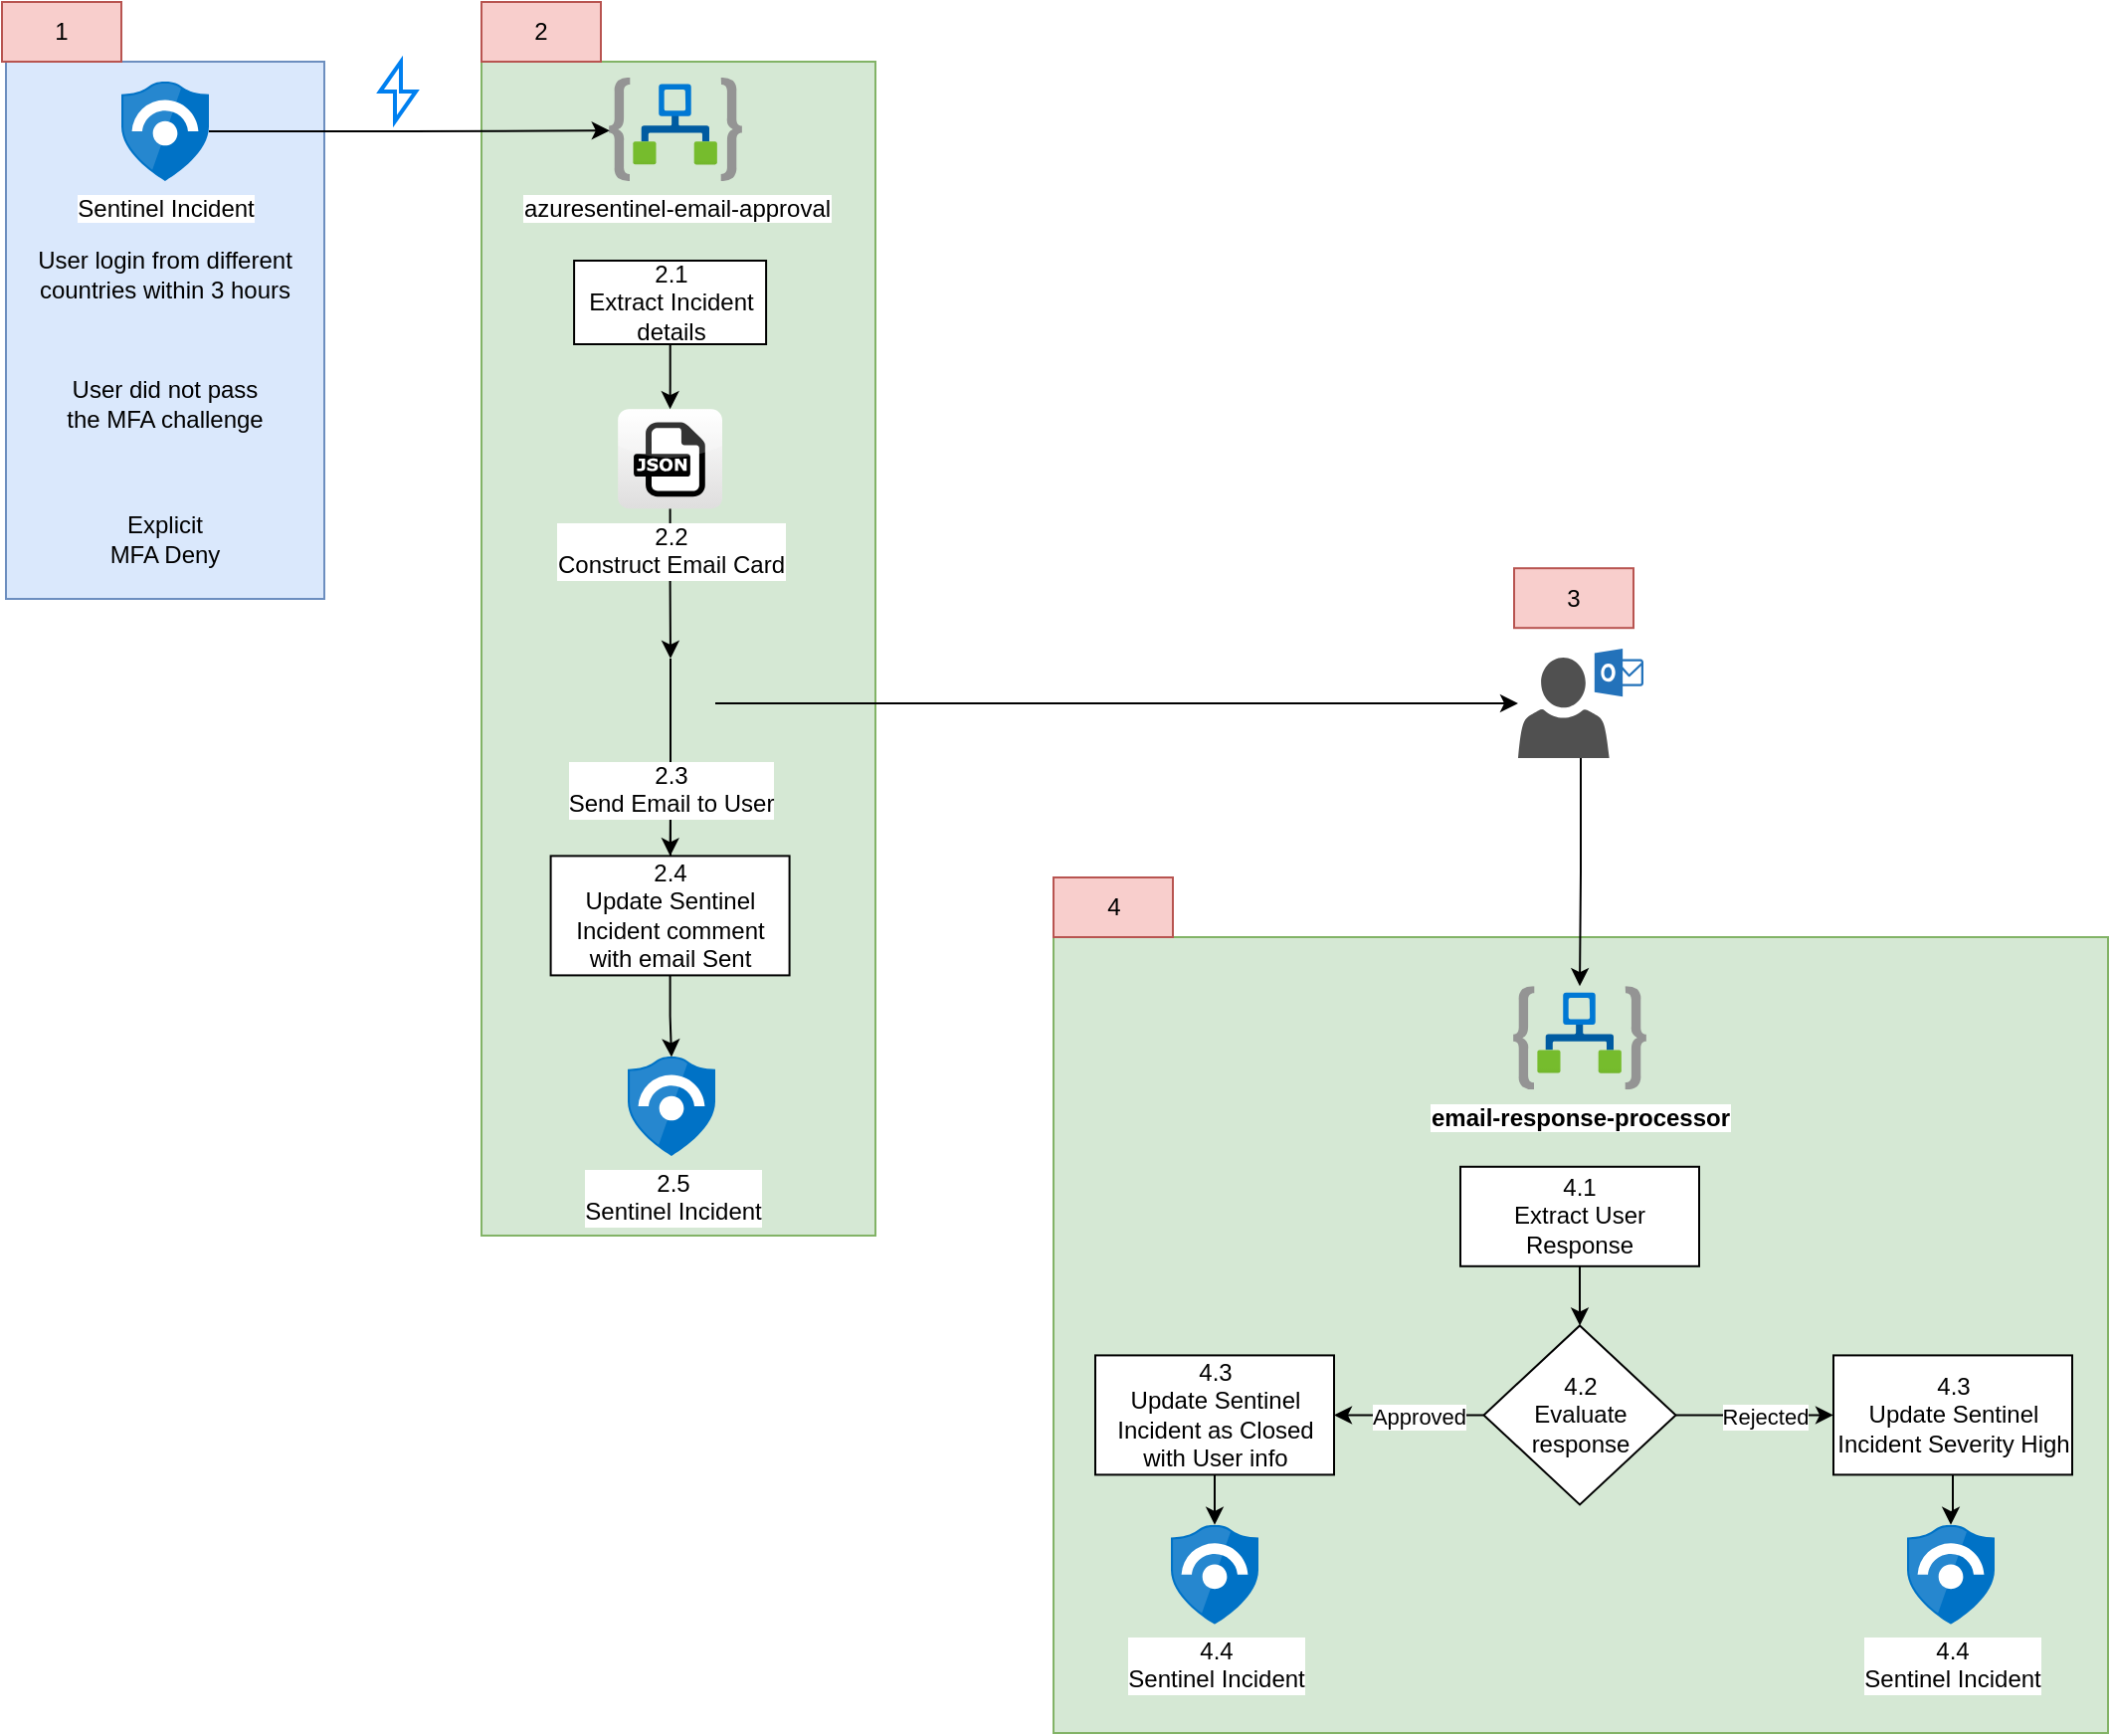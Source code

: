 <mxfile version="15.8.6" type="github">
  <diagram id="BfFZ1IgrDTQRf0SJ3uBB" name="Page-1">
    <mxGraphModel dx="1038" dy="578" grid="1" gridSize="10" guides="1" tooltips="1" connect="1" arrows="1" fold="1" page="1" pageScale="1" pageWidth="850" pageHeight="1100" math="0" shadow="0">
      <root>
        <mxCell id="0" />
        <mxCell id="1" parent="0" />
        <mxCell id="VqWvkuDyF6hwRgads5Bz-33" value="" style="rounded=0;whiteSpace=wrap;html=1;fillColor=#d5e8d4;strokeColor=#82b366;" parent="1" vertex="1">
          <mxGeometry x="718.5" y="470" width="530" height="400" as="geometry" />
        </mxCell>
        <mxCell id="VqWvkuDyF6hwRgads5Bz-24" value="" style="rounded=0;whiteSpace=wrap;html=1;fillColor=#d5e8d4;strokeColor=#82b366;" parent="1" vertex="1">
          <mxGeometry x="431" y="30" width="198" height="590" as="geometry" />
        </mxCell>
        <mxCell id="VqWvkuDyF6hwRgads5Bz-7" value="" style="whiteSpace=wrap;html=1;fillColor=#dae8fc;strokeColor=#6c8ebf;" parent="1" vertex="1">
          <mxGeometry x="192" y="30" width="160" height="270" as="geometry" />
        </mxCell>
        <mxCell id="hbB-L0_1OT1uoQb4G8U5-1" value="azuresentinel-email-approval" style="aspect=fixed;html=1;points=[];align=center;image;fontSize=12;image=img/lib/azure2/integration/Logic_Apps.svg;" parent="1" vertex="1">
          <mxGeometry x="495" y="38.0" width="67" height="52" as="geometry" />
        </mxCell>
        <mxCell id="VqWvkuDyF6hwRgads5Bz-27" style="edgeStyle=orthogonalEdgeStyle;rounded=0;orthogonalLoop=1;jettySize=auto;html=1;entryX=0.5;entryY=0;entryDx=0;entryDy=0;" parent="1" source="hbB-L0_1OT1uoQb4G8U5-2" target="VqWvkuDyF6hwRgads5Bz-21" edge="1">
          <mxGeometry relative="1" as="geometry" />
        </mxCell>
        <mxCell id="hbB-L0_1OT1uoQb4G8U5-2" value="2.2&lt;br&gt;Construct Email Card" style="dashed=0;outlineConnect=0;html=1;align=center;labelPosition=center;verticalLabelPosition=bottom;verticalAlign=top;shape=mxgraph.webicons.json;gradientColor=#DFDEDE;labelBackgroundColor=default;" parent="1" vertex="1">
          <mxGeometry x="499.6" y="204.6" width="52.4" height="50" as="geometry" />
        </mxCell>
        <mxCell id="hbB-L0_1OT1uoQb4G8U5-12" style="edgeStyle=orthogonalEdgeStyle;rounded=0;orthogonalLoop=1;jettySize=auto;html=1;" parent="1" source="hbB-L0_1OT1uoQb4G8U5-4" target="hbB-L0_1OT1uoQb4G8U5-5" edge="1">
          <mxGeometry relative="1" as="geometry" />
        </mxCell>
        <mxCell id="hbB-L0_1OT1uoQb4G8U5-4" value="" style="sketch=0;pointerEvents=1;shadow=0;dashed=0;html=1;strokeColor=none;fillColor=#505050;labelPosition=center;verticalLabelPosition=bottom;verticalAlign=top;outlineConnect=0;align=center;shape=mxgraph.office.users.outlook_user;" parent="1" vertex="1">
          <mxGeometry x="952" y="325" width="63" height="55" as="geometry" />
        </mxCell>
        <mxCell id="hbB-L0_1OT1uoQb4G8U5-5" value="&lt;b&gt;email-response-processor&lt;/b&gt;" style="aspect=fixed;html=1;points=[];align=center;image;fontSize=12;image=img/lib/azure2/integration/Logic_Apps.svg;" parent="1" vertex="1">
          <mxGeometry x="949.5" y="494.6" width="67" height="52" as="geometry" />
        </mxCell>
        <mxCell id="hbB-L0_1OT1uoQb4G8U5-8" value="4.4&lt;br&gt;Sentinel Incident" style="sketch=0;aspect=fixed;html=1;points=[];align=center;image;fontSize=12;image=img/lib/mscae/Azure_Sentinel.svg;" parent="1" vertex="1">
          <mxGeometry x="777.5" y="765.4" width="44" height="50" as="geometry" />
        </mxCell>
        <mxCell id="VqWvkuDyF6hwRgads5Bz-6" style="edgeStyle=orthogonalEdgeStyle;rounded=0;orthogonalLoop=1;jettySize=auto;html=1;entryX=0.006;entryY=0.512;entryDx=0;entryDy=0;entryPerimeter=0;" parent="1" source="VqWvkuDyF6hwRgads5Bz-1" target="hbB-L0_1OT1uoQb4G8U5-1" edge="1">
          <mxGeometry relative="1" as="geometry" />
        </mxCell>
        <mxCell id="VqWvkuDyF6hwRgads5Bz-1" value="Sentinel Incident" style="sketch=0;aspect=fixed;html=1;points=[];align=center;image;fontSize=12;image=img/lib/mscae/Azure_Sentinel.svg;" parent="1" vertex="1">
          <mxGeometry x="250" y="40.0" width="44" height="50" as="geometry" />
        </mxCell>
        <mxCell id="VqWvkuDyF6hwRgads5Bz-2" value="User login from different countries within 3 hours" style="text;html=1;strokeColor=none;fillColor=none;align=center;verticalAlign=middle;whiteSpace=wrap;rounded=0;" parent="1" vertex="1">
          <mxGeometry x="198" y="121.8" width="148" height="30" as="geometry" />
        </mxCell>
        <mxCell id="VqWvkuDyF6hwRgads5Bz-3" value="User did not pass the MFA challenge" style="text;html=1;strokeColor=none;fillColor=none;align=center;verticalAlign=middle;whiteSpace=wrap;rounded=0;" parent="1" vertex="1">
          <mxGeometry x="218" y="187.0" width="108" height="30" as="geometry" />
        </mxCell>
        <mxCell id="VqWvkuDyF6hwRgads5Bz-4" value="Explicit MFA Deny" style="text;html=1;strokeColor=none;fillColor=none;align=center;verticalAlign=middle;whiteSpace=wrap;rounded=0;" parent="1" vertex="1">
          <mxGeometry x="242" y="254.6" width="60" height="30" as="geometry" />
        </mxCell>
        <mxCell id="VqWvkuDyF6hwRgads5Bz-12" value="" style="edgeStyle=orthogonalEdgeStyle;rounded=0;orthogonalLoop=1;jettySize=auto;exitX=0;exitY=0.5;exitDx=0;exitDy=0;entryX=1;entryY=0.5;entryDx=0;entryDy=0;html=1;" parent="1" source="VqWvkuDyF6hwRgads5Bz-10" target="VqWvkuDyF6hwRgads5Bz-11" edge="1">
          <mxGeometry relative="1" as="geometry" />
        </mxCell>
        <mxCell id="VqWvkuDyF6hwRgads5Bz-18" value="Approved" style="edgeLabel;html=1;align=center;verticalAlign=middle;resizable=0;points=[];" parent="VqWvkuDyF6hwRgads5Bz-12" vertex="1" connectable="0">
          <mxGeometry x="-0.125" y="1" relative="1" as="geometry">
            <mxPoint as="offset" />
          </mxGeometry>
        </mxCell>
        <mxCell id="VqWvkuDyF6hwRgads5Bz-14" style="edgeStyle=orthogonalEdgeStyle;rounded=0;orthogonalLoop=1;jettySize=auto;html=1;entryX=0;entryY=0.5;entryDx=0;entryDy=0;" parent="1" source="VqWvkuDyF6hwRgads5Bz-10" target="VqWvkuDyF6hwRgads5Bz-13" edge="1">
          <mxGeometry relative="1" as="geometry" />
        </mxCell>
        <mxCell id="VqWvkuDyF6hwRgads5Bz-17" value="Rejected" style="edgeLabel;html=1;align=center;verticalAlign=middle;resizable=0;points=[];" parent="VqWvkuDyF6hwRgads5Bz-14" vertex="1" connectable="0">
          <mxGeometry x="0.118" y="-1" relative="1" as="geometry">
            <mxPoint as="offset" />
          </mxGeometry>
        </mxCell>
        <mxCell id="VqWvkuDyF6hwRgads5Bz-10" value="4.2&lt;br&gt;Evaluate response" style="rhombus;whiteSpace=wrap;html=1;" parent="1" vertex="1">
          <mxGeometry x="934.75" y="665.2" width="96.5" height="90" as="geometry" />
        </mxCell>
        <mxCell id="VqWvkuDyF6hwRgads5Bz-37" style="edgeStyle=orthogonalEdgeStyle;rounded=0;orthogonalLoop=1;jettySize=auto;html=1;" parent="1" source="VqWvkuDyF6hwRgads5Bz-11" target="hbB-L0_1OT1uoQb4G8U5-8" edge="1">
          <mxGeometry relative="1" as="geometry" />
        </mxCell>
        <mxCell id="VqWvkuDyF6hwRgads5Bz-11" value="4.3&lt;br&gt;Update Sentinel Incident as Closed with User info" style="rounded=0;whiteSpace=wrap;html=1;" parent="1" vertex="1">
          <mxGeometry x="739.5" y="680.2" width="120" height="60" as="geometry" />
        </mxCell>
        <mxCell id="VqWvkuDyF6hwRgads5Bz-38" style="edgeStyle=orthogonalEdgeStyle;rounded=0;orthogonalLoop=1;jettySize=auto;html=1;" parent="1" source="VqWvkuDyF6hwRgads5Bz-13" target="VqWvkuDyF6hwRgads5Bz-19" edge="1">
          <mxGeometry relative="1" as="geometry" />
        </mxCell>
        <mxCell id="VqWvkuDyF6hwRgads5Bz-13" value="4.3&lt;br&gt;Update Sentinel Incident Severity High" style="rounded=0;whiteSpace=wrap;html=1;" parent="1" vertex="1">
          <mxGeometry x="1110.5" y="680.2" width="120" height="60" as="geometry" />
        </mxCell>
        <mxCell id="VqWvkuDyF6hwRgads5Bz-19" value="4.4&lt;br&gt;Sentinel Incident" style="sketch=0;aspect=fixed;html=1;points=[];align=center;image;fontSize=12;image=img/lib/mscae/Azure_Sentinel.svg;" parent="1" vertex="1">
          <mxGeometry x="1147.5" y="765.4" width="44" height="50" as="geometry" />
        </mxCell>
        <mxCell id="VqWvkuDyF6hwRgads5Bz-26" style="edgeStyle=orthogonalEdgeStyle;rounded=0;orthogonalLoop=1;jettySize=auto;html=1;" parent="1" source="VqWvkuDyF6hwRgads5Bz-20" target="hbB-L0_1OT1uoQb4G8U5-2" edge="1">
          <mxGeometry relative="1" as="geometry" />
        </mxCell>
        <mxCell id="VqWvkuDyF6hwRgads5Bz-20" value="2.1&lt;br&gt;Extract Incident details" style="rounded=0;whiteSpace=wrap;html=1;" parent="1" vertex="1">
          <mxGeometry x="477.55" y="130" width="96.5" height="42" as="geometry" />
        </mxCell>
        <mxCell id="VqWvkuDyF6hwRgads5Bz-28" style="edgeStyle=orthogonalEdgeStyle;rounded=0;orthogonalLoop=1;jettySize=auto;html=1;exitX=0.5;exitY=0;exitDx=0;exitDy=0;" parent="1" source="VqWvkuDyF6hwRgads5Bz-21" target="VqWvkuDyF6hwRgads5Bz-24" edge="1">
          <mxGeometry relative="1" as="geometry">
            <Array as="points">
              <mxPoint x="530" y="230" />
              <mxPoint x="530" y="230" />
            </Array>
          </mxGeometry>
        </mxCell>
        <mxCell id="VqWvkuDyF6hwRgads5Bz-31" value="" style="edgeStyle=orthogonalEdgeStyle;rounded=0;orthogonalLoop=1;jettySize=auto;html=1;" parent="1" source="VqWvkuDyF6hwRgads5Bz-21" target="VqWvkuDyF6hwRgads5Bz-23" edge="1">
          <mxGeometry relative="1" as="geometry" />
        </mxCell>
        <mxCell id="VqWvkuDyF6hwRgads5Bz-32" style="edgeStyle=orthogonalEdgeStyle;rounded=0;orthogonalLoop=1;jettySize=auto;html=1;" parent="1" source="VqWvkuDyF6hwRgads5Bz-21" target="hbB-L0_1OT1uoQb4G8U5-4" edge="1">
          <mxGeometry relative="1" as="geometry" />
        </mxCell>
        <mxCell id="VqWvkuDyF6hwRgads5Bz-21" value="2.3&lt;br&gt;Send Email to User" style="shape=image;html=1;verticalAlign=top;verticalLabelPosition=bottom;labelBackgroundColor=#ffffff;imageAspect=0;aspect=fixed;image=https://cdn3.iconfinder.com/data/icons/capsocial-round/500/Outlook-128.png" parent="1" vertex="1">
          <mxGeometry x="503.5" y="330" width="45" height="45" as="geometry" />
        </mxCell>
        <mxCell id="VqWvkuDyF6hwRgads5Bz-22" value="2.5&lt;br&gt;Sentinel Incident" style="sketch=0;aspect=fixed;html=1;points=[];align=center;image;fontSize=12;image=img/lib/mscae/Azure_Sentinel.svg;" parent="1" vertex="1">
          <mxGeometry x="504.5" y="530" width="44" height="50" as="geometry" />
        </mxCell>
        <mxCell id="VqWvkuDyF6hwRgads5Bz-30" style="edgeStyle=orthogonalEdgeStyle;rounded=0;orthogonalLoop=1;jettySize=auto;html=1;entryX=0.5;entryY=0.004;entryDx=0;entryDy=0;entryPerimeter=0;" parent="1" source="VqWvkuDyF6hwRgads5Bz-23" target="VqWvkuDyF6hwRgads5Bz-22" edge="1">
          <mxGeometry relative="1" as="geometry" />
        </mxCell>
        <mxCell id="VqWvkuDyF6hwRgads5Bz-23" value="2.4&lt;br&gt;Update Sentinel Incident comment with email Sent" style="rounded=0;whiteSpace=wrap;html=1;" parent="1" vertex="1">
          <mxGeometry x="465.8" y="429.2" width="120" height="60" as="geometry" />
        </mxCell>
        <mxCell id="VqWvkuDyF6hwRgads5Bz-36" style="edgeStyle=orthogonalEdgeStyle;rounded=0;orthogonalLoop=1;jettySize=auto;html=1;" parent="1" source="VqWvkuDyF6hwRgads5Bz-34" target="VqWvkuDyF6hwRgads5Bz-10" edge="1">
          <mxGeometry relative="1" as="geometry" />
        </mxCell>
        <mxCell id="VqWvkuDyF6hwRgads5Bz-34" value="4.1&lt;span&gt;&lt;br&gt;Extract User Response&lt;br&gt;&lt;/span&gt;" style="rounded=0;whiteSpace=wrap;html=1;" parent="1" vertex="1">
          <mxGeometry x="923" y="585.4" width="120" height="50" as="geometry" />
        </mxCell>
        <mxCell id="VqWvkuDyF6hwRgads5Bz-39" value="" style="html=1;verticalLabelPosition=bottom;align=center;labelBackgroundColor=#ffffff;verticalAlign=top;strokeWidth=2;strokeColor=#0080F0;shadow=0;dashed=0;shape=mxgraph.ios7.icons.flash;" parent="1" vertex="1">
          <mxGeometry x="380" y="30" width="18" height="30" as="geometry" />
        </mxCell>
        <mxCell id="VqWvkuDyF6hwRgads5Bz-40" value="1" style="text;html=1;strokeColor=#b85450;fillColor=#f8cecc;align=center;verticalAlign=middle;whiteSpace=wrap;rounded=0;" parent="1" vertex="1">
          <mxGeometry x="190" width="60" height="30" as="geometry" />
        </mxCell>
        <mxCell id="VqWvkuDyF6hwRgads5Bz-41" value="2" style="text;html=1;strokeColor=#b85450;fillColor=#f8cecc;align=center;verticalAlign=middle;whiteSpace=wrap;rounded=0;" parent="1" vertex="1">
          <mxGeometry x="431" width="60" height="30" as="geometry" />
        </mxCell>
        <mxCell id="VqWvkuDyF6hwRgads5Bz-42" value="3" style="text;html=1;strokeColor=#b85450;fillColor=#f8cecc;align=center;verticalAlign=middle;whiteSpace=wrap;rounded=0;" parent="1" vertex="1">
          <mxGeometry x="950" y="284.6" width="60" height="30" as="geometry" />
        </mxCell>
        <mxCell id="VqWvkuDyF6hwRgads5Bz-43" value="4" style="text;html=1;strokeColor=#b85450;fillColor=#f8cecc;align=center;verticalAlign=middle;whiteSpace=wrap;rounded=0;" parent="1" vertex="1">
          <mxGeometry x="718.5" y="440" width="60" height="30" as="geometry" />
        </mxCell>
      </root>
    </mxGraphModel>
  </diagram>
</mxfile>
